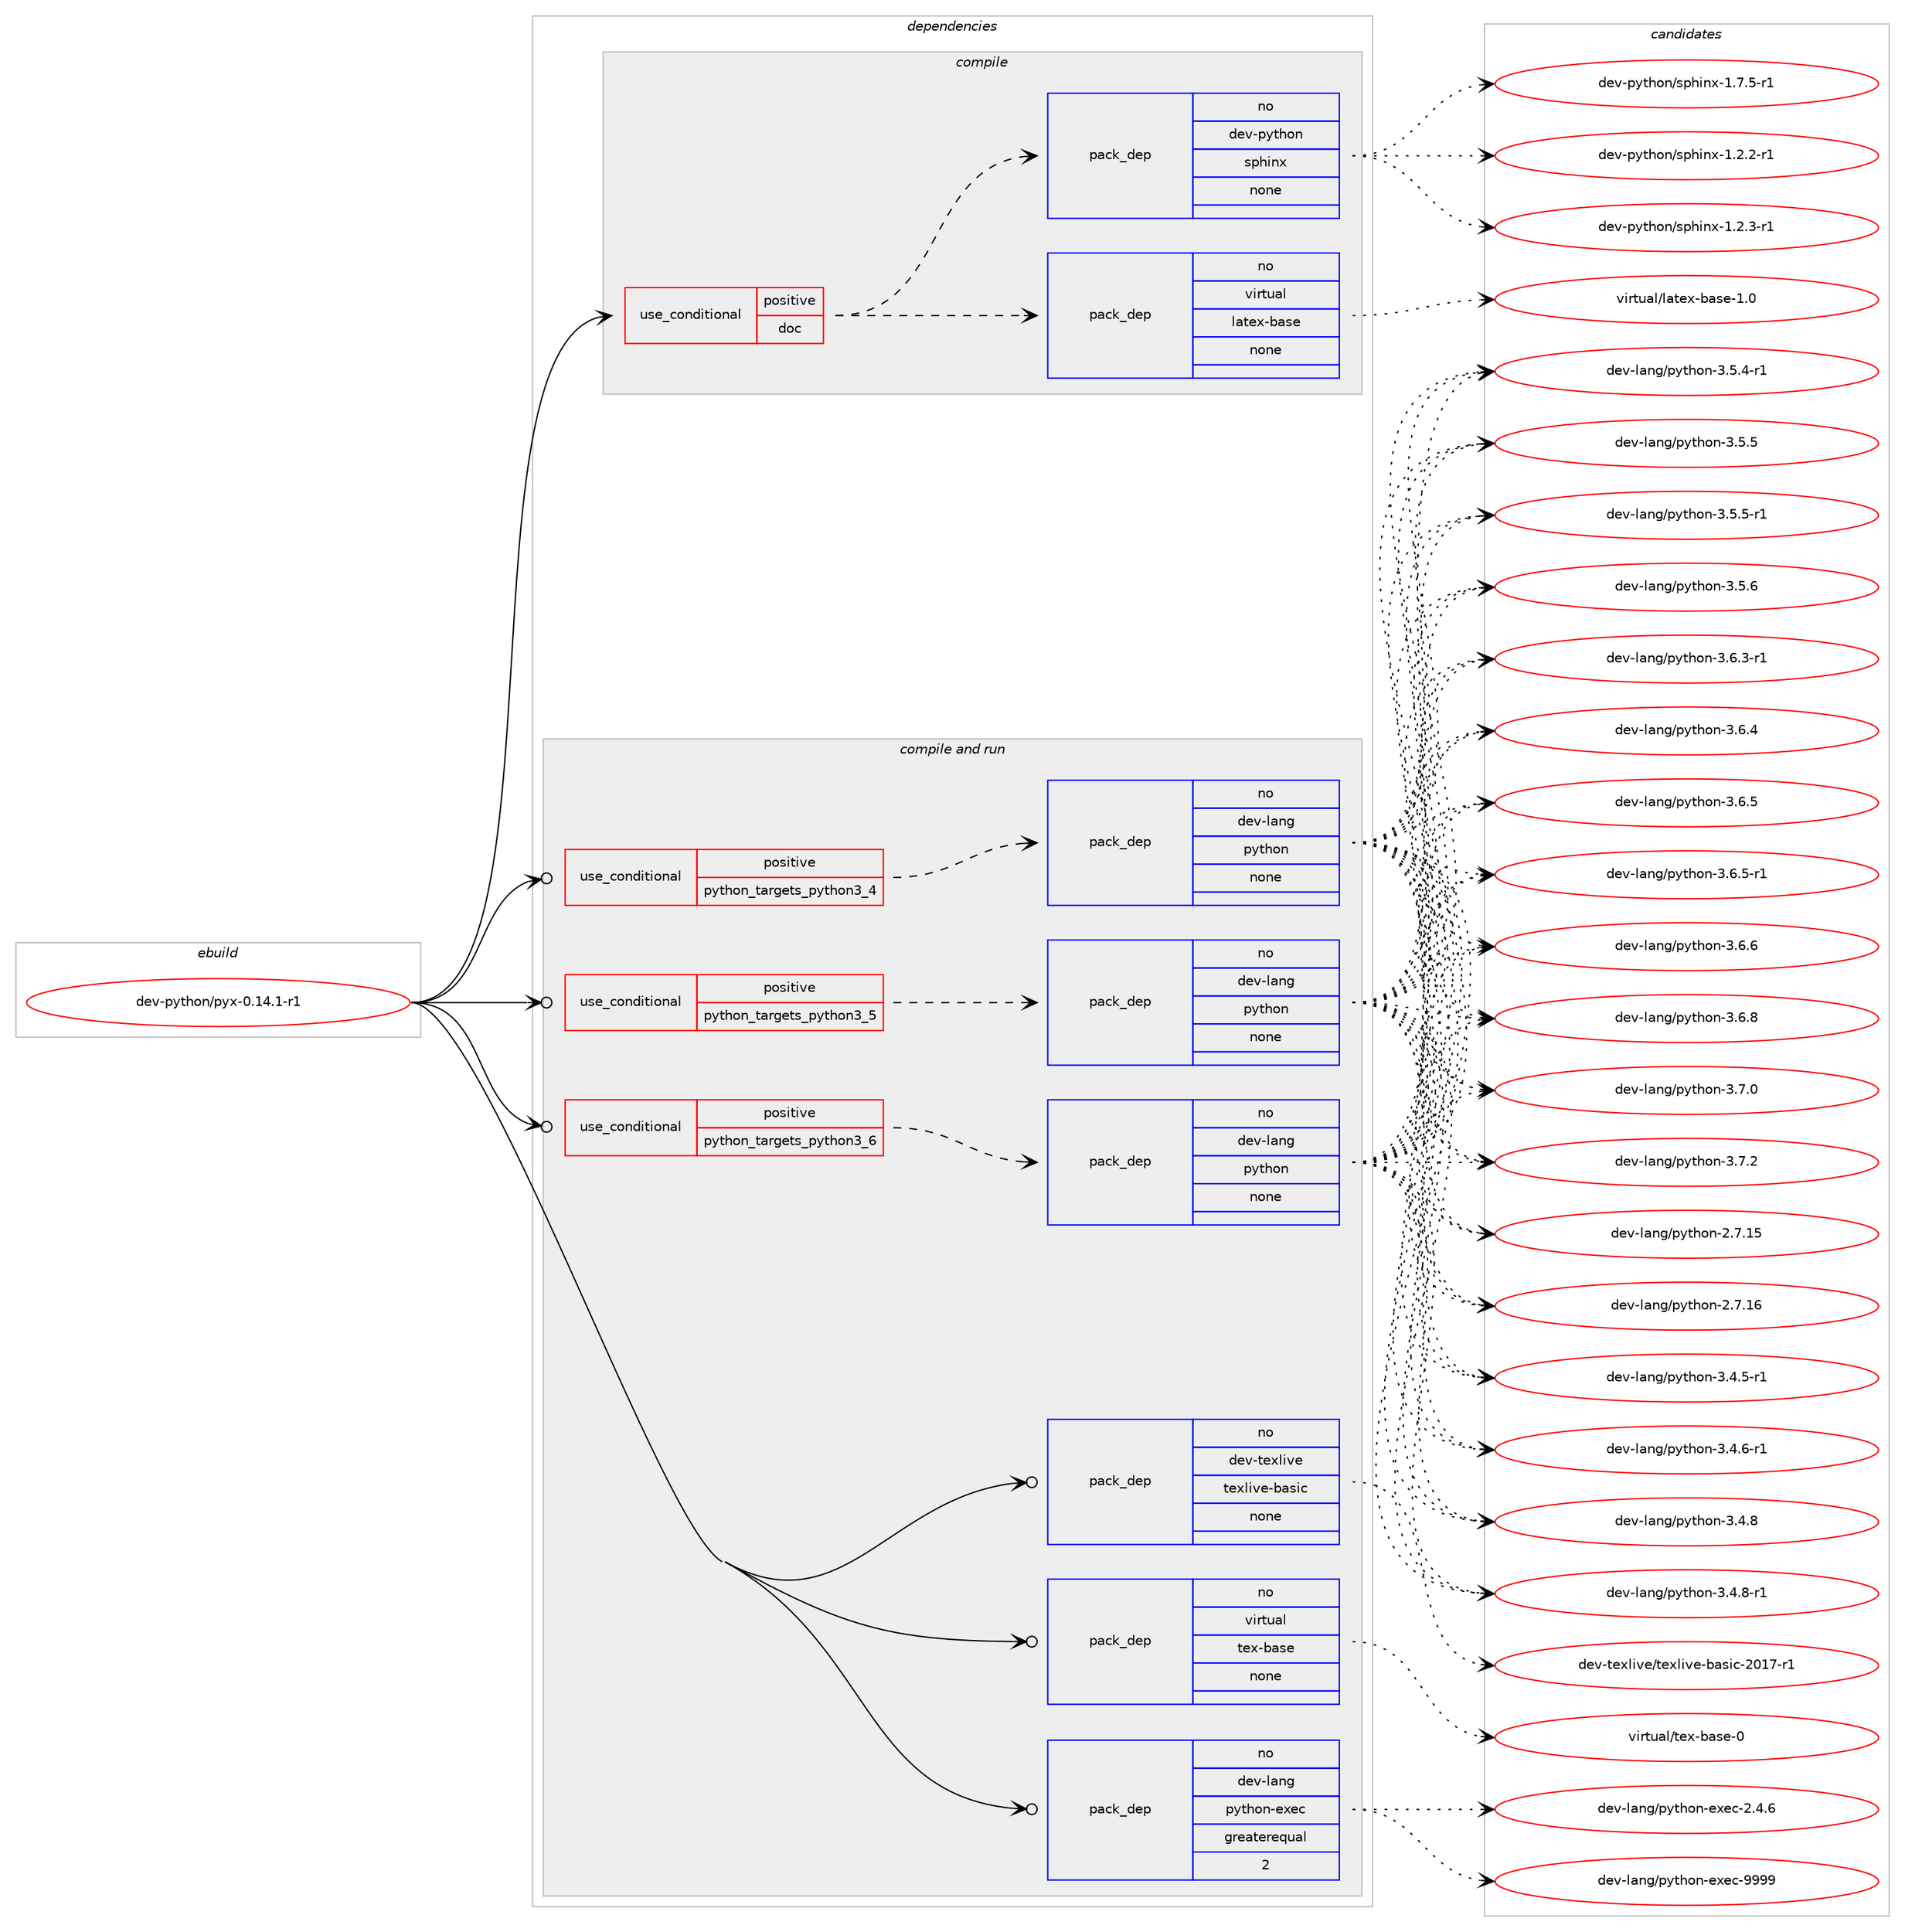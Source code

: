 digraph prolog {

# *************
# Graph options
# *************

newrank=true;
concentrate=true;
compound=true;
graph [rankdir=LR,fontname=Helvetica,fontsize=10,ranksep=1.5];#, ranksep=2.5, nodesep=0.2];
edge  [arrowhead=vee];
node  [fontname=Helvetica,fontsize=10];

# **********
# The ebuild
# **********

subgraph cluster_leftcol {
color=gray;
rank=same;
label=<<i>ebuild</i>>;
id [label="dev-python/pyx-0.14.1-r1", color=red, width=4, href="../dev-python/pyx-0.14.1-r1.svg"];
}

# ****************
# The dependencies
# ****************

subgraph cluster_midcol {
color=gray;
label=<<i>dependencies</i>>;
subgraph cluster_compile {
fillcolor="#eeeeee";
style=filled;
label=<<i>compile</i>>;
subgraph cond383342 {
dependency1437679 [label=<<TABLE BORDER="0" CELLBORDER="1" CELLSPACING="0" CELLPADDING="4"><TR><TD ROWSPAN="3" CELLPADDING="10">use_conditional</TD></TR><TR><TD>positive</TD></TR><TR><TD>doc</TD></TR></TABLE>>, shape=none, color=red];
subgraph pack1030978 {
dependency1437680 [label=<<TABLE BORDER="0" CELLBORDER="1" CELLSPACING="0" CELLPADDING="4" WIDTH="220"><TR><TD ROWSPAN="6" CELLPADDING="30">pack_dep</TD></TR><TR><TD WIDTH="110">no</TD></TR><TR><TD>virtual</TD></TR><TR><TD>latex-base</TD></TR><TR><TD>none</TD></TR><TR><TD></TD></TR></TABLE>>, shape=none, color=blue];
}
dependency1437679:e -> dependency1437680:w [weight=20,style="dashed",arrowhead="vee"];
subgraph pack1030979 {
dependency1437681 [label=<<TABLE BORDER="0" CELLBORDER="1" CELLSPACING="0" CELLPADDING="4" WIDTH="220"><TR><TD ROWSPAN="6" CELLPADDING="30">pack_dep</TD></TR><TR><TD WIDTH="110">no</TD></TR><TR><TD>dev-python</TD></TR><TR><TD>sphinx</TD></TR><TR><TD>none</TD></TR><TR><TD></TD></TR></TABLE>>, shape=none, color=blue];
}
dependency1437679:e -> dependency1437681:w [weight=20,style="dashed",arrowhead="vee"];
}
id:e -> dependency1437679:w [weight=20,style="solid",arrowhead="vee"];
}
subgraph cluster_compileandrun {
fillcolor="#eeeeee";
style=filled;
label=<<i>compile and run</i>>;
subgraph cond383343 {
dependency1437682 [label=<<TABLE BORDER="0" CELLBORDER="1" CELLSPACING="0" CELLPADDING="4"><TR><TD ROWSPAN="3" CELLPADDING="10">use_conditional</TD></TR><TR><TD>positive</TD></TR><TR><TD>python_targets_python3_4</TD></TR></TABLE>>, shape=none, color=red];
subgraph pack1030980 {
dependency1437683 [label=<<TABLE BORDER="0" CELLBORDER="1" CELLSPACING="0" CELLPADDING="4" WIDTH="220"><TR><TD ROWSPAN="6" CELLPADDING="30">pack_dep</TD></TR><TR><TD WIDTH="110">no</TD></TR><TR><TD>dev-lang</TD></TR><TR><TD>python</TD></TR><TR><TD>none</TD></TR><TR><TD></TD></TR></TABLE>>, shape=none, color=blue];
}
dependency1437682:e -> dependency1437683:w [weight=20,style="dashed",arrowhead="vee"];
}
id:e -> dependency1437682:w [weight=20,style="solid",arrowhead="odotvee"];
subgraph cond383344 {
dependency1437684 [label=<<TABLE BORDER="0" CELLBORDER="1" CELLSPACING="0" CELLPADDING="4"><TR><TD ROWSPAN="3" CELLPADDING="10">use_conditional</TD></TR><TR><TD>positive</TD></TR><TR><TD>python_targets_python3_5</TD></TR></TABLE>>, shape=none, color=red];
subgraph pack1030981 {
dependency1437685 [label=<<TABLE BORDER="0" CELLBORDER="1" CELLSPACING="0" CELLPADDING="4" WIDTH="220"><TR><TD ROWSPAN="6" CELLPADDING="30">pack_dep</TD></TR><TR><TD WIDTH="110">no</TD></TR><TR><TD>dev-lang</TD></TR><TR><TD>python</TD></TR><TR><TD>none</TD></TR><TR><TD></TD></TR></TABLE>>, shape=none, color=blue];
}
dependency1437684:e -> dependency1437685:w [weight=20,style="dashed",arrowhead="vee"];
}
id:e -> dependency1437684:w [weight=20,style="solid",arrowhead="odotvee"];
subgraph cond383345 {
dependency1437686 [label=<<TABLE BORDER="0" CELLBORDER="1" CELLSPACING="0" CELLPADDING="4"><TR><TD ROWSPAN="3" CELLPADDING="10">use_conditional</TD></TR><TR><TD>positive</TD></TR><TR><TD>python_targets_python3_6</TD></TR></TABLE>>, shape=none, color=red];
subgraph pack1030982 {
dependency1437687 [label=<<TABLE BORDER="0" CELLBORDER="1" CELLSPACING="0" CELLPADDING="4" WIDTH="220"><TR><TD ROWSPAN="6" CELLPADDING="30">pack_dep</TD></TR><TR><TD WIDTH="110">no</TD></TR><TR><TD>dev-lang</TD></TR><TR><TD>python</TD></TR><TR><TD>none</TD></TR><TR><TD></TD></TR></TABLE>>, shape=none, color=blue];
}
dependency1437686:e -> dependency1437687:w [weight=20,style="dashed",arrowhead="vee"];
}
id:e -> dependency1437686:w [weight=20,style="solid",arrowhead="odotvee"];
subgraph pack1030983 {
dependency1437688 [label=<<TABLE BORDER="0" CELLBORDER="1" CELLSPACING="0" CELLPADDING="4" WIDTH="220"><TR><TD ROWSPAN="6" CELLPADDING="30">pack_dep</TD></TR><TR><TD WIDTH="110">no</TD></TR><TR><TD>dev-lang</TD></TR><TR><TD>python-exec</TD></TR><TR><TD>greaterequal</TD></TR><TR><TD>2</TD></TR></TABLE>>, shape=none, color=blue];
}
id:e -> dependency1437688:w [weight=20,style="solid",arrowhead="odotvee"];
subgraph pack1030984 {
dependency1437689 [label=<<TABLE BORDER="0" CELLBORDER="1" CELLSPACING="0" CELLPADDING="4" WIDTH="220"><TR><TD ROWSPAN="6" CELLPADDING="30">pack_dep</TD></TR><TR><TD WIDTH="110">no</TD></TR><TR><TD>dev-texlive</TD></TR><TR><TD>texlive-basic</TD></TR><TR><TD>none</TD></TR><TR><TD></TD></TR></TABLE>>, shape=none, color=blue];
}
id:e -> dependency1437689:w [weight=20,style="solid",arrowhead="odotvee"];
subgraph pack1030985 {
dependency1437690 [label=<<TABLE BORDER="0" CELLBORDER="1" CELLSPACING="0" CELLPADDING="4" WIDTH="220"><TR><TD ROWSPAN="6" CELLPADDING="30">pack_dep</TD></TR><TR><TD WIDTH="110">no</TD></TR><TR><TD>virtual</TD></TR><TR><TD>tex-base</TD></TR><TR><TD>none</TD></TR><TR><TD></TD></TR></TABLE>>, shape=none, color=blue];
}
id:e -> dependency1437690:w [weight=20,style="solid",arrowhead="odotvee"];
}
subgraph cluster_run {
fillcolor="#eeeeee";
style=filled;
label=<<i>run</i>>;
}
}

# **************
# The candidates
# **************

subgraph cluster_choices {
rank=same;
color=gray;
label=<<i>candidates</i>>;

subgraph choice1030978 {
color=black;
nodesep=1;
choice11810511411611797108471089711610112045989711510145494648 [label="virtual/latex-base-1.0", color=red, width=4,href="../virtual/latex-base-1.0.svg"];
dependency1437680:e -> choice11810511411611797108471089711610112045989711510145494648:w [style=dotted,weight="100"];
}
subgraph choice1030979 {
color=black;
nodesep=1;
choice10010111845112121116104111110471151121041051101204549465046504511449 [label="dev-python/sphinx-1.2.2-r1", color=red, width=4,href="../dev-python/sphinx-1.2.2-r1.svg"];
choice10010111845112121116104111110471151121041051101204549465046514511449 [label="dev-python/sphinx-1.2.3-r1", color=red, width=4,href="../dev-python/sphinx-1.2.3-r1.svg"];
choice10010111845112121116104111110471151121041051101204549465546534511449 [label="dev-python/sphinx-1.7.5-r1", color=red, width=4,href="../dev-python/sphinx-1.7.5-r1.svg"];
dependency1437681:e -> choice10010111845112121116104111110471151121041051101204549465046504511449:w [style=dotted,weight="100"];
dependency1437681:e -> choice10010111845112121116104111110471151121041051101204549465046514511449:w [style=dotted,weight="100"];
dependency1437681:e -> choice10010111845112121116104111110471151121041051101204549465546534511449:w [style=dotted,weight="100"];
}
subgraph choice1030980 {
color=black;
nodesep=1;
choice10010111845108971101034711212111610411111045504655464953 [label="dev-lang/python-2.7.15", color=red, width=4,href="../dev-lang/python-2.7.15.svg"];
choice10010111845108971101034711212111610411111045504655464954 [label="dev-lang/python-2.7.16", color=red, width=4,href="../dev-lang/python-2.7.16.svg"];
choice1001011184510897110103471121211161041111104551465246534511449 [label="dev-lang/python-3.4.5-r1", color=red, width=4,href="../dev-lang/python-3.4.5-r1.svg"];
choice1001011184510897110103471121211161041111104551465246544511449 [label="dev-lang/python-3.4.6-r1", color=red, width=4,href="../dev-lang/python-3.4.6-r1.svg"];
choice100101118451089711010347112121116104111110455146524656 [label="dev-lang/python-3.4.8", color=red, width=4,href="../dev-lang/python-3.4.8.svg"];
choice1001011184510897110103471121211161041111104551465246564511449 [label="dev-lang/python-3.4.8-r1", color=red, width=4,href="../dev-lang/python-3.4.8-r1.svg"];
choice1001011184510897110103471121211161041111104551465346524511449 [label="dev-lang/python-3.5.4-r1", color=red, width=4,href="../dev-lang/python-3.5.4-r1.svg"];
choice100101118451089711010347112121116104111110455146534653 [label="dev-lang/python-3.5.5", color=red, width=4,href="../dev-lang/python-3.5.5.svg"];
choice1001011184510897110103471121211161041111104551465346534511449 [label="dev-lang/python-3.5.5-r1", color=red, width=4,href="../dev-lang/python-3.5.5-r1.svg"];
choice100101118451089711010347112121116104111110455146534654 [label="dev-lang/python-3.5.6", color=red, width=4,href="../dev-lang/python-3.5.6.svg"];
choice1001011184510897110103471121211161041111104551465446514511449 [label="dev-lang/python-3.6.3-r1", color=red, width=4,href="../dev-lang/python-3.6.3-r1.svg"];
choice100101118451089711010347112121116104111110455146544652 [label="dev-lang/python-3.6.4", color=red, width=4,href="../dev-lang/python-3.6.4.svg"];
choice100101118451089711010347112121116104111110455146544653 [label="dev-lang/python-3.6.5", color=red, width=4,href="../dev-lang/python-3.6.5.svg"];
choice1001011184510897110103471121211161041111104551465446534511449 [label="dev-lang/python-3.6.5-r1", color=red, width=4,href="../dev-lang/python-3.6.5-r1.svg"];
choice100101118451089711010347112121116104111110455146544654 [label="dev-lang/python-3.6.6", color=red, width=4,href="../dev-lang/python-3.6.6.svg"];
choice100101118451089711010347112121116104111110455146544656 [label="dev-lang/python-3.6.8", color=red, width=4,href="../dev-lang/python-3.6.8.svg"];
choice100101118451089711010347112121116104111110455146554648 [label="dev-lang/python-3.7.0", color=red, width=4,href="../dev-lang/python-3.7.0.svg"];
choice100101118451089711010347112121116104111110455146554650 [label="dev-lang/python-3.7.2", color=red, width=4,href="../dev-lang/python-3.7.2.svg"];
dependency1437683:e -> choice10010111845108971101034711212111610411111045504655464953:w [style=dotted,weight="100"];
dependency1437683:e -> choice10010111845108971101034711212111610411111045504655464954:w [style=dotted,weight="100"];
dependency1437683:e -> choice1001011184510897110103471121211161041111104551465246534511449:w [style=dotted,weight="100"];
dependency1437683:e -> choice1001011184510897110103471121211161041111104551465246544511449:w [style=dotted,weight="100"];
dependency1437683:e -> choice100101118451089711010347112121116104111110455146524656:w [style=dotted,weight="100"];
dependency1437683:e -> choice1001011184510897110103471121211161041111104551465246564511449:w [style=dotted,weight="100"];
dependency1437683:e -> choice1001011184510897110103471121211161041111104551465346524511449:w [style=dotted,weight="100"];
dependency1437683:e -> choice100101118451089711010347112121116104111110455146534653:w [style=dotted,weight="100"];
dependency1437683:e -> choice1001011184510897110103471121211161041111104551465346534511449:w [style=dotted,weight="100"];
dependency1437683:e -> choice100101118451089711010347112121116104111110455146534654:w [style=dotted,weight="100"];
dependency1437683:e -> choice1001011184510897110103471121211161041111104551465446514511449:w [style=dotted,weight="100"];
dependency1437683:e -> choice100101118451089711010347112121116104111110455146544652:w [style=dotted,weight="100"];
dependency1437683:e -> choice100101118451089711010347112121116104111110455146544653:w [style=dotted,weight="100"];
dependency1437683:e -> choice1001011184510897110103471121211161041111104551465446534511449:w [style=dotted,weight="100"];
dependency1437683:e -> choice100101118451089711010347112121116104111110455146544654:w [style=dotted,weight="100"];
dependency1437683:e -> choice100101118451089711010347112121116104111110455146544656:w [style=dotted,weight="100"];
dependency1437683:e -> choice100101118451089711010347112121116104111110455146554648:w [style=dotted,weight="100"];
dependency1437683:e -> choice100101118451089711010347112121116104111110455146554650:w [style=dotted,weight="100"];
}
subgraph choice1030981 {
color=black;
nodesep=1;
choice10010111845108971101034711212111610411111045504655464953 [label="dev-lang/python-2.7.15", color=red, width=4,href="../dev-lang/python-2.7.15.svg"];
choice10010111845108971101034711212111610411111045504655464954 [label="dev-lang/python-2.7.16", color=red, width=4,href="../dev-lang/python-2.7.16.svg"];
choice1001011184510897110103471121211161041111104551465246534511449 [label="dev-lang/python-3.4.5-r1", color=red, width=4,href="../dev-lang/python-3.4.5-r1.svg"];
choice1001011184510897110103471121211161041111104551465246544511449 [label="dev-lang/python-3.4.6-r1", color=red, width=4,href="../dev-lang/python-3.4.6-r1.svg"];
choice100101118451089711010347112121116104111110455146524656 [label="dev-lang/python-3.4.8", color=red, width=4,href="../dev-lang/python-3.4.8.svg"];
choice1001011184510897110103471121211161041111104551465246564511449 [label="dev-lang/python-3.4.8-r1", color=red, width=4,href="../dev-lang/python-3.4.8-r1.svg"];
choice1001011184510897110103471121211161041111104551465346524511449 [label="dev-lang/python-3.5.4-r1", color=red, width=4,href="../dev-lang/python-3.5.4-r1.svg"];
choice100101118451089711010347112121116104111110455146534653 [label="dev-lang/python-3.5.5", color=red, width=4,href="../dev-lang/python-3.5.5.svg"];
choice1001011184510897110103471121211161041111104551465346534511449 [label="dev-lang/python-3.5.5-r1", color=red, width=4,href="../dev-lang/python-3.5.5-r1.svg"];
choice100101118451089711010347112121116104111110455146534654 [label="dev-lang/python-3.5.6", color=red, width=4,href="../dev-lang/python-3.5.6.svg"];
choice1001011184510897110103471121211161041111104551465446514511449 [label="dev-lang/python-3.6.3-r1", color=red, width=4,href="../dev-lang/python-3.6.3-r1.svg"];
choice100101118451089711010347112121116104111110455146544652 [label="dev-lang/python-3.6.4", color=red, width=4,href="../dev-lang/python-3.6.4.svg"];
choice100101118451089711010347112121116104111110455146544653 [label="dev-lang/python-3.6.5", color=red, width=4,href="../dev-lang/python-3.6.5.svg"];
choice1001011184510897110103471121211161041111104551465446534511449 [label="dev-lang/python-3.6.5-r1", color=red, width=4,href="../dev-lang/python-3.6.5-r1.svg"];
choice100101118451089711010347112121116104111110455146544654 [label="dev-lang/python-3.6.6", color=red, width=4,href="../dev-lang/python-3.6.6.svg"];
choice100101118451089711010347112121116104111110455146544656 [label="dev-lang/python-3.6.8", color=red, width=4,href="../dev-lang/python-3.6.8.svg"];
choice100101118451089711010347112121116104111110455146554648 [label="dev-lang/python-3.7.0", color=red, width=4,href="../dev-lang/python-3.7.0.svg"];
choice100101118451089711010347112121116104111110455146554650 [label="dev-lang/python-3.7.2", color=red, width=4,href="../dev-lang/python-3.7.2.svg"];
dependency1437685:e -> choice10010111845108971101034711212111610411111045504655464953:w [style=dotted,weight="100"];
dependency1437685:e -> choice10010111845108971101034711212111610411111045504655464954:w [style=dotted,weight="100"];
dependency1437685:e -> choice1001011184510897110103471121211161041111104551465246534511449:w [style=dotted,weight="100"];
dependency1437685:e -> choice1001011184510897110103471121211161041111104551465246544511449:w [style=dotted,weight="100"];
dependency1437685:e -> choice100101118451089711010347112121116104111110455146524656:w [style=dotted,weight="100"];
dependency1437685:e -> choice1001011184510897110103471121211161041111104551465246564511449:w [style=dotted,weight="100"];
dependency1437685:e -> choice1001011184510897110103471121211161041111104551465346524511449:w [style=dotted,weight="100"];
dependency1437685:e -> choice100101118451089711010347112121116104111110455146534653:w [style=dotted,weight="100"];
dependency1437685:e -> choice1001011184510897110103471121211161041111104551465346534511449:w [style=dotted,weight="100"];
dependency1437685:e -> choice100101118451089711010347112121116104111110455146534654:w [style=dotted,weight="100"];
dependency1437685:e -> choice1001011184510897110103471121211161041111104551465446514511449:w [style=dotted,weight="100"];
dependency1437685:e -> choice100101118451089711010347112121116104111110455146544652:w [style=dotted,weight="100"];
dependency1437685:e -> choice100101118451089711010347112121116104111110455146544653:w [style=dotted,weight="100"];
dependency1437685:e -> choice1001011184510897110103471121211161041111104551465446534511449:w [style=dotted,weight="100"];
dependency1437685:e -> choice100101118451089711010347112121116104111110455146544654:w [style=dotted,weight="100"];
dependency1437685:e -> choice100101118451089711010347112121116104111110455146544656:w [style=dotted,weight="100"];
dependency1437685:e -> choice100101118451089711010347112121116104111110455146554648:w [style=dotted,weight="100"];
dependency1437685:e -> choice100101118451089711010347112121116104111110455146554650:w [style=dotted,weight="100"];
}
subgraph choice1030982 {
color=black;
nodesep=1;
choice10010111845108971101034711212111610411111045504655464953 [label="dev-lang/python-2.7.15", color=red, width=4,href="../dev-lang/python-2.7.15.svg"];
choice10010111845108971101034711212111610411111045504655464954 [label="dev-lang/python-2.7.16", color=red, width=4,href="../dev-lang/python-2.7.16.svg"];
choice1001011184510897110103471121211161041111104551465246534511449 [label="dev-lang/python-3.4.5-r1", color=red, width=4,href="../dev-lang/python-3.4.5-r1.svg"];
choice1001011184510897110103471121211161041111104551465246544511449 [label="dev-lang/python-3.4.6-r1", color=red, width=4,href="../dev-lang/python-3.4.6-r1.svg"];
choice100101118451089711010347112121116104111110455146524656 [label="dev-lang/python-3.4.8", color=red, width=4,href="../dev-lang/python-3.4.8.svg"];
choice1001011184510897110103471121211161041111104551465246564511449 [label="dev-lang/python-3.4.8-r1", color=red, width=4,href="../dev-lang/python-3.4.8-r1.svg"];
choice1001011184510897110103471121211161041111104551465346524511449 [label="dev-lang/python-3.5.4-r1", color=red, width=4,href="../dev-lang/python-3.5.4-r1.svg"];
choice100101118451089711010347112121116104111110455146534653 [label="dev-lang/python-3.5.5", color=red, width=4,href="../dev-lang/python-3.5.5.svg"];
choice1001011184510897110103471121211161041111104551465346534511449 [label="dev-lang/python-3.5.5-r1", color=red, width=4,href="../dev-lang/python-3.5.5-r1.svg"];
choice100101118451089711010347112121116104111110455146534654 [label="dev-lang/python-3.5.6", color=red, width=4,href="../dev-lang/python-3.5.6.svg"];
choice1001011184510897110103471121211161041111104551465446514511449 [label="dev-lang/python-3.6.3-r1", color=red, width=4,href="../dev-lang/python-3.6.3-r1.svg"];
choice100101118451089711010347112121116104111110455146544652 [label="dev-lang/python-3.6.4", color=red, width=4,href="../dev-lang/python-3.6.4.svg"];
choice100101118451089711010347112121116104111110455146544653 [label="dev-lang/python-3.6.5", color=red, width=4,href="../dev-lang/python-3.6.5.svg"];
choice1001011184510897110103471121211161041111104551465446534511449 [label="dev-lang/python-3.6.5-r1", color=red, width=4,href="../dev-lang/python-3.6.5-r1.svg"];
choice100101118451089711010347112121116104111110455146544654 [label="dev-lang/python-3.6.6", color=red, width=4,href="../dev-lang/python-3.6.6.svg"];
choice100101118451089711010347112121116104111110455146544656 [label="dev-lang/python-3.6.8", color=red, width=4,href="../dev-lang/python-3.6.8.svg"];
choice100101118451089711010347112121116104111110455146554648 [label="dev-lang/python-3.7.0", color=red, width=4,href="../dev-lang/python-3.7.0.svg"];
choice100101118451089711010347112121116104111110455146554650 [label="dev-lang/python-3.7.2", color=red, width=4,href="../dev-lang/python-3.7.2.svg"];
dependency1437687:e -> choice10010111845108971101034711212111610411111045504655464953:w [style=dotted,weight="100"];
dependency1437687:e -> choice10010111845108971101034711212111610411111045504655464954:w [style=dotted,weight="100"];
dependency1437687:e -> choice1001011184510897110103471121211161041111104551465246534511449:w [style=dotted,weight="100"];
dependency1437687:e -> choice1001011184510897110103471121211161041111104551465246544511449:w [style=dotted,weight="100"];
dependency1437687:e -> choice100101118451089711010347112121116104111110455146524656:w [style=dotted,weight="100"];
dependency1437687:e -> choice1001011184510897110103471121211161041111104551465246564511449:w [style=dotted,weight="100"];
dependency1437687:e -> choice1001011184510897110103471121211161041111104551465346524511449:w [style=dotted,weight="100"];
dependency1437687:e -> choice100101118451089711010347112121116104111110455146534653:w [style=dotted,weight="100"];
dependency1437687:e -> choice1001011184510897110103471121211161041111104551465346534511449:w [style=dotted,weight="100"];
dependency1437687:e -> choice100101118451089711010347112121116104111110455146534654:w [style=dotted,weight="100"];
dependency1437687:e -> choice1001011184510897110103471121211161041111104551465446514511449:w [style=dotted,weight="100"];
dependency1437687:e -> choice100101118451089711010347112121116104111110455146544652:w [style=dotted,weight="100"];
dependency1437687:e -> choice100101118451089711010347112121116104111110455146544653:w [style=dotted,weight="100"];
dependency1437687:e -> choice1001011184510897110103471121211161041111104551465446534511449:w [style=dotted,weight="100"];
dependency1437687:e -> choice100101118451089711010347112121116104111110455146544654:w [style=dotted,weight="100"];
dependency1437687:e -> choice100101118451089711010347112121116104111110455146544656:w [style=dotted,weight="100"];
dependency1437687:e -> choice100101118451089711010347112121116104111110455146554648:w [style=dotted,weight="100"];
dependency1437687:e -> choice100101118451089711010347112121116104111110455146554650:w [style=dotted,weight="100"];
}
subgraph choice1030983 {
color=black;
nodesep=1;
choice1001011184510897110103471121211161041111104510112010199455046524654 [label="dev-lang/python-exec-2.4.6", color=red, width=4,href="../dev-lang/python-exec-2.4.6.svg"];
choice10010111845108971101034711212111610411111045101120101994557575757 [label="dev-lang/python-exec-9999", color=red, width=4,href="../dev-lang/python-exec-9999.svg"];
dependency1437688:e -> choice1001011184510897110103471121211161041111104510112010199455046524654:w [style=dotted,weight="100"];
dependency1437688:e -> choice10010111845108971101034711212111610411111045101120101994557575757:w [style=dotted,weight="100"];
}
subgraph choice1030984 {
color=black;
nodesep=1;
choice10010111845116101120108105118101471161011201081051181014598971151059945504849554511449 [label="dev-texlive/texlive-basic-2017-r1", color=red, width=4,href="../dev-texlive/texlive-basic-2017-r1.svg"];
dependency1437689:e -> choice10010111845116101120108105118101471161011201081051181014598971151059945504849554511449:w [style=dotted,weight="100"];
}
subgraph choice1030985 {
color=black;
nodesep=1;
choice11810511411611797108471161011204598971151014548 [label="virtual/tex-base-0", color=red, width=4,href="../virtual/tex-base-0.svg"];
dependency1437690:e -> choice11810511411611797108471161011204598971151014548:w [style=dotted,weight="100"];
}
}

}
